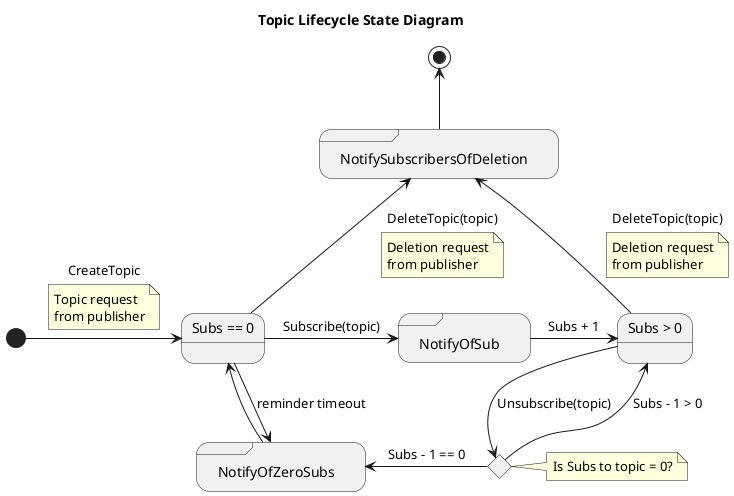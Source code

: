 @startuml Topic Lifecycle State Diagram
title Topic Lifecycle State Diagram
state "NotifyOfSub" as NotifyOfSub <<sdlreceive>>
state "Subs == 0" as NoSubs
state "Subs > 0" as SomeSubs
state "is Subs == 0?" as CheckSubs <<choice>>
state "NotifyOfZeroSubs" as NotifyZeroSubs <<sdlreceive>>
state "NotifySubscribersOfDeletion" as NotifySubs <<sdlreceive>>

[*] -right-> NoSubs : CreateTopic
note on link
    Topic request
    from publisher
end note
NoSubs -right-> NotifyOfSub : Subscribe(topic)
NotifyOfSub -right-> SomeSubs : Subs + 1
SomeSubs --> CheckSubs : Unsubscribe(topic)
CheckSubs -up-> SomeSubs : Subs - 1 > 0
CheckSubs -left-> NotifyZeroSubs : Subs - 1 == 0
NotifyZeroSubs -up-> NoSubs
NoSubs --> NotifyZeroSubs : reminder timeout
NoSubs -up-> NotifySubs : DeleteTopic(topic)
note on link
    Deletion request
    from publisher
end note
SomeSubs -up-> NotifySubs : DeleteTopic(topic)
note on link
    Deletion request
    from publisher
end note
NotifySubs -up-> [*]

note right of CheckSubs : Is Subs to topic = 0?
@enduml
